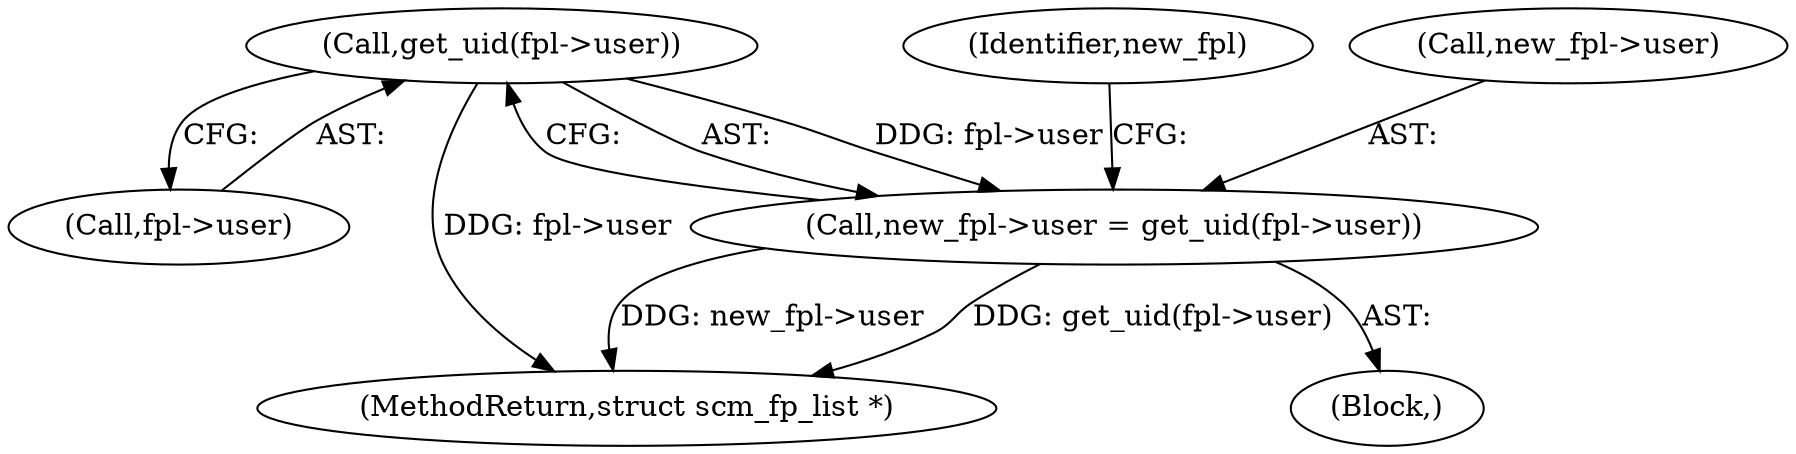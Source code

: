 digraph "0_linux_415e3d3e90ce9e18727e8843ae343eda5a58fad6_1@pointer" {
"1000141" [label="(Call,get_uid(fpl->user))"];
"1000137" [label="(Call,new_fpl->user = get_uid(fpl->user))"];
"1000141" [label="(Call,get_uid(fpl->user))"];
"1000146" [label="(Identifier,new_fpl)"];
"1000142" [label="(Call,fpl->user)"];
"1000138" [label="(Call,new_fpl->user)"];
"1000147" [label="(MethodReturn,struct scm_fp_list *)"];
"1000112" [label="(Block,)"];
"1000137" [label="(Call,new_fpl->user = get_uid(fpl->user))"];
"1000141" -> "1000137"  [label="AST: "];
"1000141" -> "1000142"  [label="CFG: "];
"1000142" -> "1000141"  [label="AST: "];
"1000137" -> "1000141"  [label="CFG: "];
"1000141" -> "1000147"  [label="DDG: fpl->user"];
"1000141" -> "1000137"  [label="DDG: fpl->user"];
"1000137" -> "1000112"  [label="AST: "];
"1000138" -> "1000137"  [label="AST: "];
"1000146" -> "1000137"  [label="CFG: "];
"1000137" -> "1000147"  [label="DDG: get_uid(fpl->user)"];
"1000137" -> "1000147"  [label="DDG: new_fpl->user"];
}
